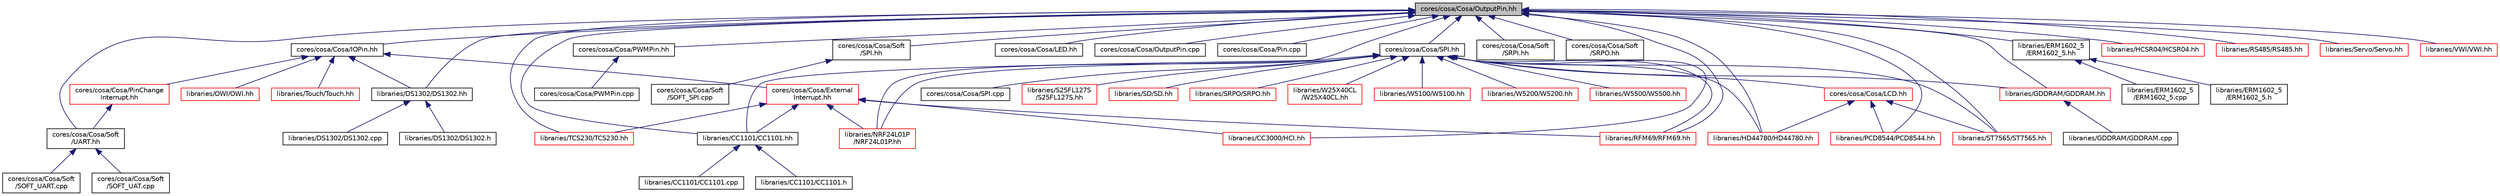 digraph "cores/cosa/Cosa/OutputPin.hh"
{
  edge [fontname="Helvetica",fontsize="10",labelfontname="Helvetica",labelfontsize="10"];
  node [fontname="Helvetica",fontsize="10",shape=record];
  Node1 [label="cores/cosa/Cosa/OutputPin.hh",height=0.2,width=0.4,color="black", fillcolor="grey75", style="filled", fontcolor="black"];
  Node1 -> Node2 [dir="back",color="midnightblue",fontsize="10",style="solid",fontname="Helvetica"];
  Node2 [label="cores/cosa/Cosa/IOPin.hh",height=0.2,width=0.4,color="black", fillcolor="white", style="filled",URL="$d3/de5/IOPin_8hh.html"];
  Node2 -> Node3 [dir="back",color="midnightblue",fontsize="10",style="solid",fontname="Helvetica"];
  Node3 [label="cores/cosa/Cosa/External\lInterrupt.hh",height=0.2,width=0.4,color="red", fillcolor="white", style="filled",URL="$dd/d37/ExternalInterrupt_8hh.html"];
  Node3 -> Node4 [dir="back",color="midnightblue",fontsize="10",style="solid",fontname="Helvetica"];
  Node4 [label="libraries/CC1101/CC1101.hh",height=0.2,width=0.4,color="black", fillcolor="white", style="filled",URL="$d5/d44/CC1101_8hh.html"];
  Node4 -> Node5 [dir="back",color="midnightblue",fontsize="10",style="solid",fontname="Helvetica"];
  Node5 [label="libraries/CC1101/CC1101.cpp",height=0.2,width=0.4,color="black", fillcolor="white", style="filled",URL="$d2/dee/CC1101_8cpp.html"];
  Node4 -> Node6 [dir="back",color="midnightblue",fontsize="10",style="solid",fontname="Helvetica"];
  Node6 [label="libraries/CC1101/CC1101.h",height=0.2,width=0.4,color="black", fillcolor="white", style="filled",URL="$de/d99/CC1101_8h.html"];
  Node3 -> Node7 [dir="back",color="midnightblue",fontsize="10",style="solid",fontname="Helvetica"];
  Node7 [label="libraries/CC3000/HCI.hh",height=0.2,width=0.4,color="red", fillcolor="white", style="filled",URL="$d1/d0a/HCI_8hh.html"];
  Node3 -> Node8 [dir="back",color="midnightblue",fontsize="10",style="solid",fontname="Helvetica"];
  Node8 [label="libraries/NRF24L01P\l/NRF24L01P.hh",height=0.2,width=0.4,color="red", fillcolor="white", style="filled",URL="$d6/d3d/NRF24L01P_8hh.html"];
  Node3 -> Node9 [dir="back",color="midnightblue",fontsize="10",style="solid",fontname="Helvetica"];
  Node9 [label="libraries/RFM69/RFM69.hh",height=0.2,width=0.4,color="red", fillcolor="white", style="filled",URL="$d1/d78/RFM69_8hh.html"];
  Node3 -> Node10 [dir="back",color="midnightblue",fontsize="10",style="solid",fontname="Helvetica"];
  Node10 [label="libraries/TCS230/TCS230.hh",height=0.2,width=0.4,color="red", fillcolor="white", style="filled",URL="$d6/dfe/TCS230_8hh.html"];
  Node2 -> Node11 [dir="back",color="midnightblue",fontsize="10",style="solid",fontname="Helvetica"];
  Node11 [label="cores/cosa/Cosa/PinChange\lInterrupt.hh",height=0.2,width=0.4,color="red", fillcolor="white", style="filled",URL="$d1/d75/PinChangeInterrupt_8hh.html"];
  Node11 -> Node12 [dir="back",color="midnightblue",fontsize="10",style="solid",fontname="Helvetica"];
  Node12 [label="cores/cosa/Cosa/Soft\l/UART.hh",height=0.2,width=0.4,color="black", fillcolor="white", style="filled",URL="$df/de7/Soft_2UART_8hh.html"];
  Node12 -> Node13 [dir="back",color="midnightblue",fontsize="10",style="solid",fontname="Helvetica"];
  Node13 [label="cores/cosa/Cosa/Soft\l/SOFT_UART.cpp",height=0.2,width=0.4,color="black", fillcolor="white", style="filled",URL="$de/db1/SOFT__UART_8cpp.html"];
  Node12 -> Node14 [dir="back",color="midnightblue",fontsize="10",style="solid",fontname="Helvetica"];
  Node14 [label="cores/cosa/Cosa/Soft\l/SOFT_UAT.cpp",height=0.2,width=0.4,color="black", fillcolor="white", style="filled",URL="$d9/dad/SOFT__UAT_8cpp.html"];
  Node2 -> Node15 [dir="back",color="midnightblue",fontsize="10",style="solid",fontname="Helvetica"];
  Node15 [label="libraries/DS1302/DS1302.hh",height=0.2,width=0.4,color="black", fillcolor="white", style="filled",URL="$de/d2e/DS1302_8hh.html"];
  Node15 -> Node16 [dir="back",color="midnightblue",fontsize="10",style="solid",fontname="Helvetica"];
  Node16 [label="libraries/DS1302/DS1302.cpp",height=0.2,width=0.4,color="black", fillcolor="white", style="filled",URL="$da/d8b/DS1302_8cpp.html"];
  Node15 -> Node17 [dir="back",color="midnightblue",fontsize="10",style="solid",fontname="Helvetica"];
  Node17 [label="libraries/DS1302/DS1302.h",height=0.2,width=0.4,color="black", fillcolor="white", style="filled",URL="$d1/d38/DS1302_8h.html"];
  Node2 -> Node18 [dir="back",color="midnightblue",fontsize="10",style="solid",fontname="Helvetica"];
  Node18 [label="libraries/OWI/OWI.hh",height=0.2,width=0.4,color="red", fillcolor="white", style="filled",URL="$d8/d9b/OWI_8hh.html"];
  Node2 -> Node19 [dir="back",color="midnightblue",fontsize="10",style="solid",fontname="Helvetica"];
  Node19 [label="libraries/Touch/Touch.hh",height=0.2,width=0.4,color="red", fillcolor="white", style="filled",URL="$da/dfc/Touch_8hh.html"];
  Node1 -> Node20 [dir="back",color="midnightblue",fontsize="10",style="solid",fontname="Helvetica"];
  Node20 [label="cores/cosa/Cosa/LED.hh",height=0.2,width=0.4,color="black", fillcolor="white", style="filled",URL="$d0/d00/LED_8hh.html"];
  Node1 -> Node21 [dir="back",color="midnightblue",fontsize="10",style="solid",fontname="Helvetica"];
  Node21 [label="cores/cosa/Cosa/OutputPin.cpp",height=0.2,width=0.4,color="black", fillcolor="white", style="filled",URL="$d4/d49/OutputPin_8cpp.html"];
  Node1 -> Node22 [dir="back",color="midnightblue",fontsize="10",style="solid",fontname="Helvetica"];
  Node22 [label="cores/cosa/Cosa/Pin.cpp",height=0.2,width=0.4,color="black", fillcolor="white", style="filled",URL="$d6/dc9/Pin_8cpp.html"];
  Node1 -> Node23 [dir="back",color="midnightblue",fontsize="10",style="solid",fontname="Helvetica"];
  Node23 [label="cores/cosa/Cosa/PWMPin.hh",height=0.2,width=0.4,color="black", fillcolor="white", style="filled",URL="$d6/de1/PWMPin_8hh.html"];
  Node23 -> Node24 [dir="back",color="midnightblue",fontsize="10",style="solid",fontname="Helvetica"];
  Node24 [label="cores/cosa/Cosa/PWMPin.cpp",height=0.2,width=0.4,color="black", fillcolor="white", style="filled",URL="$d6/ddf/PWMPin_8cpp.html"];
  Node1 -> Node25 [dir="back",color="midnightblue",fontsize="10",style="solid",fontname="Helvetica"];
  Node25 [label="cores/cosa/Cosa/Soft\l/SPI.hh",height=0.2,width=0.4,color="black", fillcolor="white", style="filled",URL="$de/de6/Soft_2SPI_8hh.html"];
  Node25 -> Node26 [dir="back",color="midnightblue",fontsize="10",style="solid",fontname="Helvetica"];
  Node26 [label="cores/cosa/Cosa/Soft\l/SOFT_SPI.cpp",height=0.2,width=0.4,color="black", fillcolor="white", style="filled",URL="$d7/d70/SOFT__SPI_8cpp.html"];
  Node1 -> Node27 [dir="back",color="midnightblue",fontsize="10",style="solid",fontname="Helvetica"];
  Node27 [label="cores/cosa/Cosa/Soft\l/SRPI.hh",height=0.2,width=0.4,color="black", fillcolor="white", style="filled",URL="$d8/d03/SRPI_8hh.html"];
  Node1 -> Node28 [dir="back",color="midnightblue",fontsize="10",style="solid",fontname="Helvetica"];
  Node28 [label="cores/cosa/Cosa/Soft\l/SRPO.hh",height=0.2,width=0.4,color="black", fillcolor="white", style="filled",URL="$d6/d8a/cores_2cosa_2Cosa_2Soft_2SRPO_8hh.html"];
  Node1 -> Node12 [dir="back",color="midnightblue",fontsize="10",style="solid",fontname="Helvetica"];
  Node1 -> Node29 [dir="back",color="midnightblue",fontsize="10",style="solid",fontname="Helvetica"];
  Node29 [label="cores/cosa/Cosa/SPI.hh",height=0.2,width=0.4,color="black", fillcolor="white", style="filled",URL="$d2/d43/SPI_8hh.html"];
  Node29 -> Node30 [dir="back",color="midnightblue",fontsize="10",style="solid",fontname="Helvetica"];
  Node30 [label="cores/cosa/Cosa/LCD.hh",height=0.2,width=0.4,color="red", fillcolor="white", style="filled",URL="$d3/d9c/LCD_8hh.html"];
  Node30 -> Node31 [dir="back",color="midnightblue",fontsize="10",style="solid",fontname="Helvetica"];
  Node31 [label="libraries/HD44780/HD44780.hh",height=0.2,width=0.4,color="red", fillcolor="white", style="filled",URL="$d8/dec/HD44780_8hh.html"];
  Node30 -> Node32 [dir="back",color="midnightblue",fontsize="10",style="solid",fontname="Helvetica"];
  Node32 [label="libraries/PCD8544/PCD8544.hh",height=0.2,width=0.4,color="red", fillcolor="white", style="filled",URL="$de/d84/PCD8544_8hh.html"];
  Node30 -> Node33 [dir="back",color="midnightblue",fontsize="10",style="solid",fontname="Helvetica"];
  Node33 [label="libraries/ST7565/ST7565.hh",height=0.2,width=0.4,color="red", fillcolor="white", style="filled",URL="$d7/da9/ST7565_8hh.html"];
  Node29 -> Node34 [dir="back",color="midnightblue",fontsize="10",style="solid",fontname="Helvetica"];
  Node34 [label="cores/cosa/Cosa/SPI.cpp",height=0.2,width=0.4,color="black", fillcolor="white", style="filled",URL="$d7/d38/SPI_8cpp.html"];
  Node29 -> Node4 [dir="back",color="midnightblue",fontsize="10",style="solid",fontname="Helvetica"];
  Node29 -> Node7 [dir="back",color="midnightblue",fontsize="10",style="solid",fontname="Helvetica"];
  Node29 -> Node35 [dir="back",color="midnightblue",fontsize="10",style="solid",fontname="Helvetica"];
  Node35 [label="libraries/GDDRAM/GDDRAM.hh",height=0.2,width=0.4,color="red", fillcolor="white", style="filled",URL="$d7/d0f/GDDRAM_8hh.html"];
  Node35 -> Node36 [dir="back",color="midnightblue",fontsize="10",style="solid",fontname="Helvetica"];
  Node36 [label="libraries/GDDRAM/GDDRAM.cpp",height=0.2,width=0.4,color="black", fillcolor="white", style="filled",URL="$d2/d30/GDDRAM_8cpp.html"];
  Node29 -> Node31 [dir="back",color="midnightblue",fontsize="10",style="solid",fontname="Helvetica"];
  Node29 -> Node8 [dir="back",color="midnightblue",fontsize="10",style="solid",fontname="Helvetica"];
  Node29 -> Node9 [dir="back",color="midnightblue",fontsize="10",style="solid",fontname="Helvetica"];
  Node29 -> Node37 [dir="back",color="midnightblue",fontsize="10",style="solid",fontname="Helvetica"];
  Node37 [label="libraries/S25FL127S\l/S25FL127S.hh",height=0.2,width=0.4,color="red", fillcolor="white", style="filled",URL="$d6/dfd/S25FL127S_8hh.html"];
  Node29 -> Node38 [dir="back",color="midnightblue",fontsize="10",style="solid",fontname="Helvetica"];
  Node38 [label="libraries/SD/SD.hh",height=0.2,width=0.4,color="red", fillcolor="white", style="filled",URL="$d6/d36/SD_8hh.html"];
  Node29 -> Node39 [dir="back",color="midnightblue",fontsize="10",style="solid",fontname="Helvetica"];
  Node39 [label="libraries/SRPO/SRPO.hh",height=0.2,width=0.4,color="red", fillcolor="white", style="filled",URL="$dc/d32/libraries_2SRPO_2SRPO_8hh.html"];
  Node29 -> Node33 [dir="back",color="midnightblue",fontsize="10",style="solid",fontname="Helvetica"];
  Node29 -> Node40 [dir="back",color="midnightblue",fontsize="10",style="solid",fontname="Helvetica"];
  Node40 [label="libraries/W25X40CL\l/W25X40CL.hh",height=0.2,width=0.4,color="red", fillcolor="white", style="filled",URL="$d4/d3a/W25X40CL_8hh.html"];
  Node29 -> Node41 [dir="back",color="midnightblue",fontsize="10",style="solid",fontname="Helvetica"];
  Node41 [label="libraries/W5100/W5100.hh",height=0.2,width=0.4,color="red", fillcolor="white", style="filled",URL="$da/d21/W5100_8hh.html"];
  Node29 -> Node42 [dir="back",color="midnightblue",fontsize="10",style="solid",fontname="Helvetica"];
  Node42 [label="libraries/W5200/W5200.hh",height=0.2,width=0.4,color="red", fillcolor="white", style="filled",URL="$d8/def/W5200_8hh.html"];
  Node29 -> Node43 [dir="back",color="midnightblue",fontsize="10",style="solid",fontname="Helvetica"];
  Node43 [label="libraries/W5500/W5500.hh",height=0.2,width=0.4,color="red", fillcolor="white", style="filled",URL="$dc/d60/W5500_8hh.html"];
  Node1 -> Node4 [dir="back",color="midnightblue",fontsize="10",style="solid",fontname="Helvetica"];
  Node1 -> Node15 [dir="back",color="midnightblue",fontsize="10",style="solid",fontname="Helvetica"];
  Node1 -> Node44 [dir="back",color="midnightblue",fontsize="10",style="solid",fontname="Helvetica"];
  Node44 [label="libraries/ERM1602_5\l/ERM1602_5.hh",height=0.2,width=0.4,color="black", fillcolor="white", style="filled",URL="$d0/d86/ERM1602__5_8hh.html"];
  Node44 -> Node45 [dir="back",color="midnightblue",fontsize="10",style="solid",fontname="Helvetica"];
  Node45 [label="libraries/ERM1602_5\l/ERM1602_5.cpp",height=0.2,width=0.4,color="black", fillcolor="white", style="filled",URL="$dd/db6/ERM1602__5_8cpp.html"];
  Node44 -> Node46 [dir="back",color="midnightblue",fontsize="10",style="solid",fontname="Helvetica"];
  Node46 [label="libraries/ERM1602_5\l/ERM1602_5.h",height=0.2,width=0.4,color="black", fillcolor="white", style="filled",URL="$d5/d24/ERM1602__5_8h.html"];
  Node1 -> Node35 [dir="back",color="midnightblue",fontsize="10",style="solid",fontname="Helvetica"];
  Node1 -> Node47 [dir="back",color="midnightblue",fontsize="10",style="solid",fontname="Helvetica"];
  Node47 [label="libraries/HCSR04/HCSR04.hh",height=0.2,width=0.4,color="red", fillcolor="white", style="filled",URL="$d0/d29/HCSR04_8hh.html"];
  Node1 -> Node31 [dir="back",color="midnightblue",fontsize="10",style="solid",fontname="Helvetica"];
  Node1 -> Node8 [dir="back",color="midnightblue",fontsize="10",style="solid",fontname="Helvetica"];
  Node1 -> Node32 [dir="back",color="midnightblue",fontsize="10",style="solid",fontname="Helvetica"];
  Node1 -> Node9 [dir="back",color="midnightblue",fontsize="10",style="solid",fontname="Helvetica"];
  Node1 -> Node48 [dir="back",color="midnightblue",fontsize="10",style="solid",fontname="Helvetica"];
  Node48 [label="libraries/RS485/RS485.hh",height=0.2,width=0.4,color="red", fillcolor="white", style="filled",URL="$d7/da1/RS485_8hh.html"];
  Node1 -> Node49 [dir="back",color="midnightblue",fontsize="10",style="solid",fontname="Helvetica"];
  Node49 [label="libraries/Servo/Servo.hh",height=0.2,width=0.4,color="red", fillcolor="white", style="filled",URL="$d1/d5b/Servo_8hh.html"];
  Node1 -> Node33 [dir="back",color="midnightblue",fontsize="10",style="solid",fontname="Helvetica"];
  Node1 -> Node10 [dir="back",color="midnightblue",fontsize="10",style="solid",fontname="Helvetica"];
  Node1 -> Node50 [dir="back",color="midnightblue",fontsize="10",style="solid",fontname="Helvetica"];
  Node50 [label="libraries/VWI/VWI.hh",height=0.2,width=0.4,color="red", fillcolor="white", style="filled",URL="$da/d50/VWI_8hh.html"];
}
